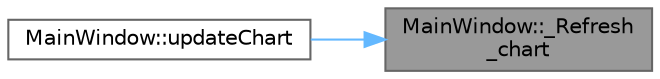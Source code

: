digraph "MainWindow::_Refresh_chart"
{
 // LATEX_PDF_SIZE
  bgcolor="transparent";
  edge [fontname=Helvetica,fontsize=10,labelfontname=Helvetica,labelfontsize=10];
  node [fontname=Helvetica,fontsize=10,shape=box,height=0.2,width=0.4];
  rankdir="RL";
  Node1 [id="Node000001",label="MainWindow::_Refresh\l_chart",height=0.2,width=0.4,color="gray40", fillcolor="grey60", style="filled", fontcolor="black",tooltip="بازسازی نمودار موجود"];
  Node1 -> Node2 [id="edge1_Node000001_Node000002",dir="back",color="steelblue1",style="solid",tooltip=" "];
  Node2 [id="Node000002",label="MainWindow::updateChart",height=0.2,width=0.4,color="grey40", fillcolor="white", style="filled",URL="$class_main_window.html#ac19c990c646bfea56be4f0665c46ac7f",tooltip="به‌روزرسانی نمودار با داده‌های جدید"];
}
